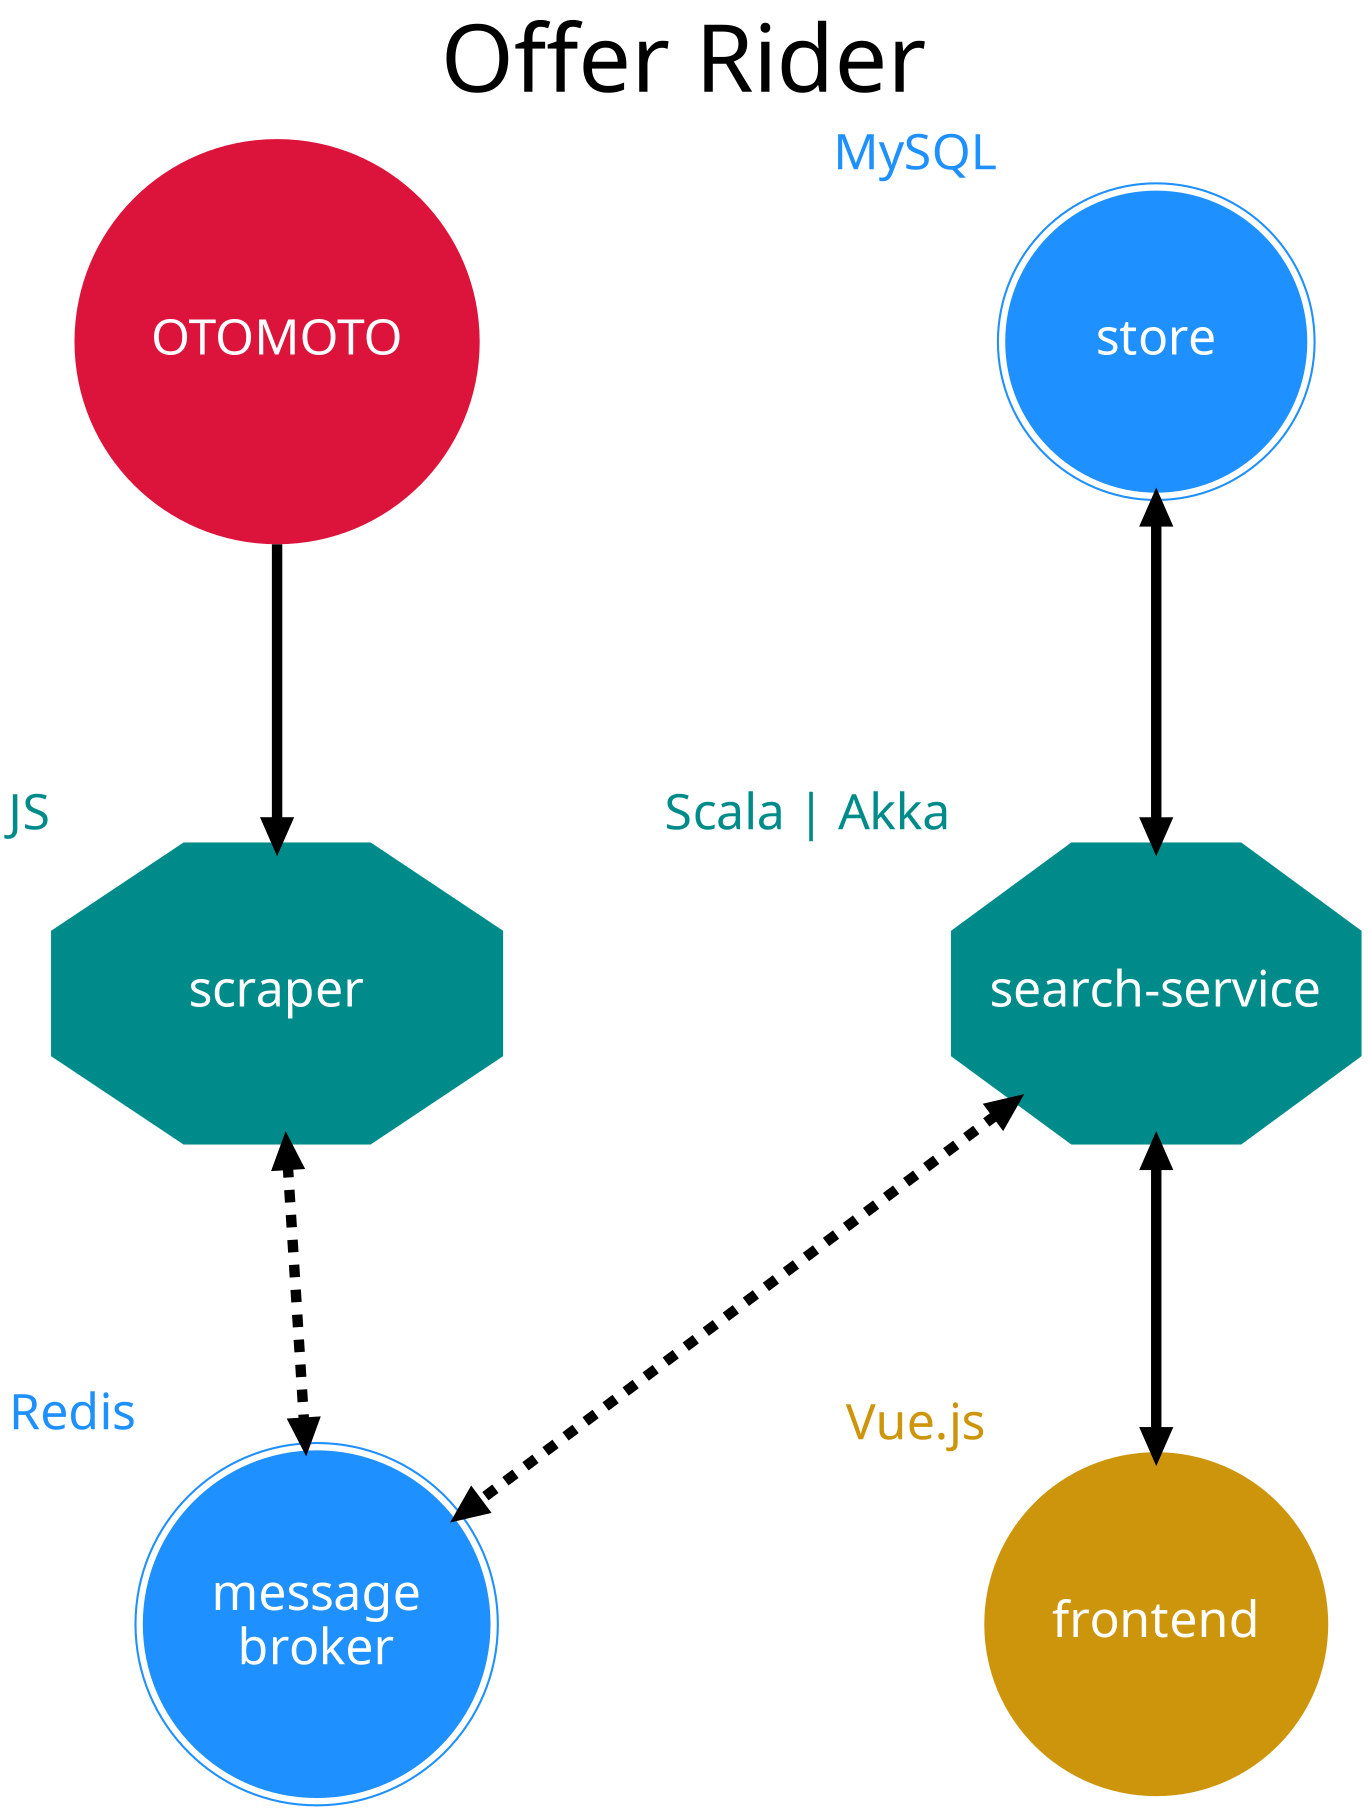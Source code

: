 digraph bigstore {
    
    label="Offer Rider"
    labelloc=t
    fontname="JetBrains Mono Medium"

    graph [fontsize=45 ranksep=2]
    node [fontname="JetBrains Mono Medium" fontcolor=white fontsize=24 padding=5]
    edge [dir=both penwidth=5] 
    nodesep=3

    "OTOMOTO" [shape=circle style=filled color=crimson colorsheme=paired12]
    "scraper" [shape=octagon style=filled color=cyan4 height=2 width=3 xlabel=<<font color="cyan4">JS</font>>]
    "search-service" [shape=octagon style=filled color=cyan4 height=2 colorsheme=paired12 xlabel=<<font color="cyan4">Scala | Akka</font>>]
    "store" [shape=doublecircle style=filled color=dodgerblue1 height=2 colorsheme=paired12 xlabel=<<font color="dodgerblue1">MySQL</font>>]
    { rank=sink; 
        "frontend" [shape=circle style=filled color=darkgoldenrod3 colorsheme=paired12 xlabel=<<font color="darkgoldenrod3">Vue.js</font>>]
        "message\nbroker" [shape=doublecircle style=filled color=dodgerblue1 xlabel=<<font color="dodgerblue1">Redis</font>>]
    }

    "OTOMOTO" -> "scraper" [dir=LR]
    "scraper" -> "message\nbroker" [style=dashed]
    "search-service" -> "message\nbroker" [style=dashed]
    "store" -> "search-service"
    "frontend" -> "search-service"
}
